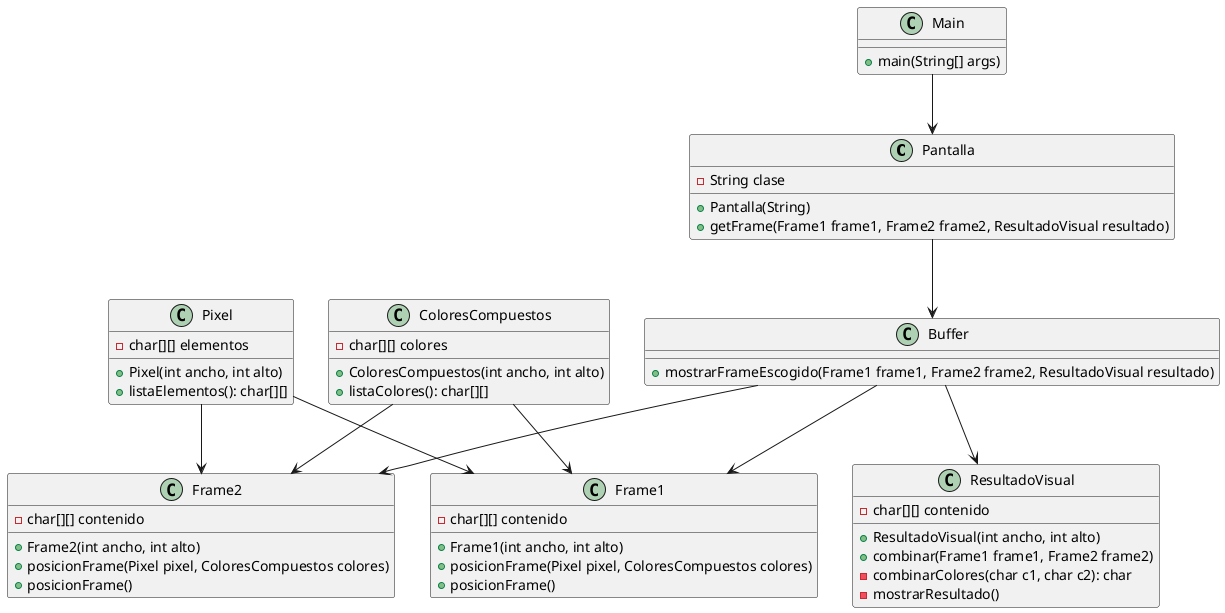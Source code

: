 @startuml
class Pantalla {
  -String clase
  +Pantalla(String)
  +getFrame(Frame1 frame1, Frame2 frame2, ResultadoVisual resultado)
}

class Buffer {
  +mostrarFrameEscogido(Frame1 frame1, Frame2 frame2, ResultadoVisual resultado)
}

class ColoresCompuestos {
  -char[][] colores
  +ColoresCompuestos(int ancho, int alto)
  +listaColores(): char[][]
}

class Pixel {
  -char[][] elementos
  +Pixel(int ancho, int alto)
  +listaElementos(): char[][]
}

class Frame1 {
  -char[][] contenido
  +Frame1(int ancho, int alto)
  +posicionFrame(Pixel pixel, ColoresCompuestos colores)
  +posicionFrame()
}

class Frame2 {
  -char[][] contenido
  +Frame2(int ancho, int alto)
  +posicionFrame(Pixel pixel, ColoresCompuestos colores)
  +posicionFrame()
}

class ResultadoVisual {
  -char[][] contenido
  +ResultadoVisual(int ancho, int alto)
  +combinar(Frame1 frame1, Frame2 frame2)
  -combinarColores(char c1, char c2): char
  -mostrarResultado()
}

class Main {
  +main(String[] args)
}

Pantalla --> Buffer
Buffer --> Frame1
Buffer --> Frame2
Buffer --> ResultadoVisual
ColoresCompuestos --> Frame1
ColoresCompuestos --> Frame2
Pixel --> Frame1
Pixel --> Frame2
Main --> Pantalla
@enduml

